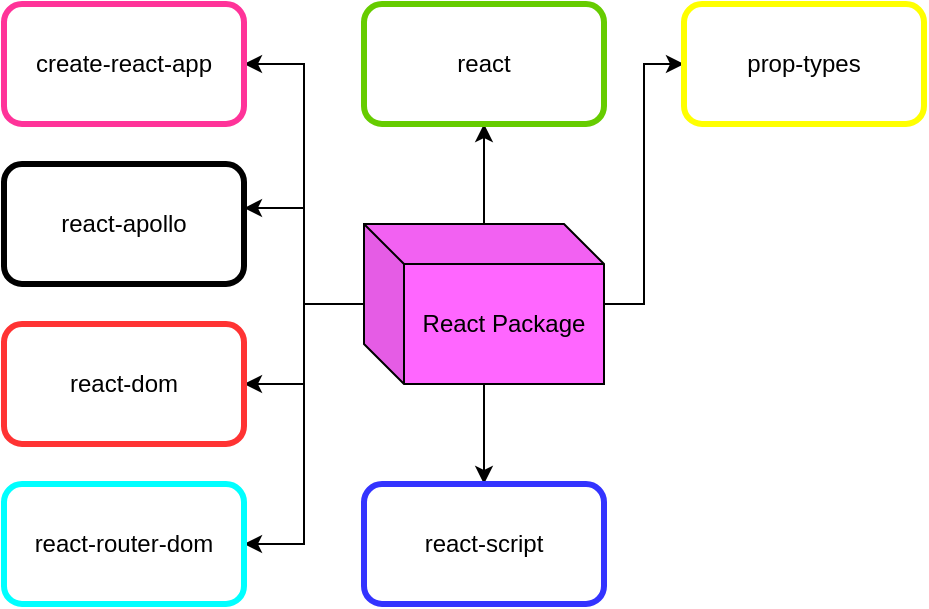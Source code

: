 <mxfile version="11.3.0" type="device" pages="1"><diagram id="9qxE9Vpkih5JBUwJnFIZ" name="Page-1"><mxGraphModel dx="838" dy="480" grid="1" gridSize="10" guides="1" tooltips="1" connect="1" arrows="1" fold="1" page="1" pageScale="1" pageWidth="850" pageHeight="1100" math="0" shadow="0"><root><mxCell id="0"/><mxCell id="1" parent="0"/><mxCell id="gQXJ9dcm-gTTewSv9lCE-8" style="edgeStyle=orthogonalEdgeStyle;rounded=0;orthogonalLoop=1;jettySize=auto;html=1;entryX=0.5;entryY=1;entryDx=0;entryDy=0;" parent="1" source="gQXJ9dcm-gTTewSv9lCE-1" target="gQXJ9dcm-gTTewSv9lCE-7" edge="1"><mxGeometry relative="1" as="geometry"/></mxCell><mxCell id="gQXJ9dcm-gTTewSv9lCE-9" style="edgeStyle=orthogonalEdgeStyle;rounded=0;orthogonalLoop=1;jettySize=auto;html=1;" parent="1" source="gQXJ9dcm-gTTewSv9lCE-1" target="gQXJ9dcm-gTTewSv9lCE-6" edge="1"><mxGeometry relative="1" as="geometry"/></mxCell><mxCell id="gQXJ9dcm-gTTewSv9lCE-10" style="edgeStyle=orthogonalEdgeStyle;rounded=0;orthogonalLoop=1;jettySize=auto;html=1;entryX=1;entryY=0.5;entryDx=0;entryDy=0;" parent="1" source="gQXJ9dcm-gTTewSv9lCE-1" target="gQXJ9dcm-gTTewSv9lCE-2" edge="1"><mxGeometry relative="1" as="geometry"/></mxCell><mxCell id="gQXJ9dcm-gTTewSv9lCE-11" style="edgeStyle=orthogonalEdgeStyle;rounded=0;orthogonalLoop=1;jettySize=auto;html=1;entryX=1;entryY=0.367;entryDx=0;entryDy=0;entryPerimeter=0;" parent="1" source="gQXJ9dcm-gTTewSv9lCE-1" target="gQXJ9dcm-gTTewSv9lCE-5" edge="1"><mxGeometry relative="1" as="geometry"/></mxCell><mxCell id="gQXJ9dcm-gTTewSv9lCE-12" style="edgeStyle=orthogonalEdgeStyle;rounded=0;orthogonalLoop=1;jettySize=auto;html=1;entryX=1;entryY=0.5;entryDx=0;entryDy=0;" parent="1" source="gQXJ9dcm-gTTewSv9lCE-1" target="gQXJ9dcm-gTTewSv9lCE-4" edge="1"><mxGeometry relative="1" as="geometry"/></mxCell><mxCell id="gQXJ9dcm-gTTewSv9lCE-13" style="edgeStyle=orthogonalEdgeStyle;rounded=0;orthogonalLoop=1;jettySize=auto;html=1;entryX=1;entryY=0.5;entryDx=0;entryDy=0;" parent="1" source="gQXJ9dcm-gTTewSv9lCE-1" target="gQXJ9dcm-gTTewSv9lCE-3" edge="1"><mxGeometry relative="1" as="geometry"/></mxCell><mxCell id="LuHWvXNvkMIor4XyjAt8-2" style="edgeStyle=orthogonalEdgeStyle;rounded=0;orthogonalLoop=1;jettySize=auto;html=1;entryX=0;entryY=0.5;entryDx=0;entryDy=0;" edge="1" parent="1" source="gQXJ9dcm-gTTewSv9lCE-1" target="LuHWvXNvkMIor4XyjAt8-1"><mxGeometry relative="1" as="geometry"/></mxCell><mxCell id="gQXJ9dcm-gTTewSv9lCE-1" value="React Package" style="shape=cube;whiteSpace=wrap;html=1;boundedLbl=1;backgroundOutline=1;darkOpacity=0.05;darkOpacity2=0.1;fillColor=#FF66FF;" parent="1" vertex="1"><mxGeometry x="330" y="320" width="120" height="80" as="geometry"/></mxCell><mxCell id="gQXJ9dcm-gTTewSv9lCE-2" value="create-react-app" style="rounded=1;whiteSpace=wrap;html=1;strokeWidth=3;strokeColor=#FF3399;" parent="1" vertex="1"><mxGeometry x="150" y="210" width="120" height="60" as="geometry"/></mxCell><mxCell id="gQXJ9dcm-gTTewSv9lCE-3" value="react-router-dom" style="rounded=1;whiteSpace=wrap;html=1;strokeWidth=3;fillColor=#ffffff;strokeColor=#00FFFF;" parent="1" vertex="1"><mxGeometry x="150" y="450" width="120" height="60" as="geometry"/></mxCell><mxCell id="gQXJ9dcm-gTTewSv9lCE-4" value="react-dom" style="rounded=1;whiteSpace=wrap;html=1;strokeWidth=3;strokeColor=#FF3333;" parent="1" vertex="1"><mxGeometry x="150" y="370" width="120" height="60" as="geometry"/></mxCell><mxCell id="gQXJ9dcm-gTTewSv9lCE-5" value="react-apollo" style="rounded=1;whiteSpace=wrap;html=1;strokeWidth=3;" parent="1" vertex="1"><mxGeometry x="150" y="290" width="120" height="60" as="geometry"/></mxCell><mxCell id="gQXJ9dcm-gTTewSv9lCE-6" value="react-script" style="rounded=1;whiteSpace=wrap;html=1;strokeWidth=3;strokeColor=#3333FF;" parent="1" vertex="1"><mxGeometry x="330" y="450" width="120" height="60" as="geometry"/></mxCell><mxCell id="gQXJ9dcm-gTTewSv9lCE-7" value="react" style="rounded=1;whiteSpace=wrap;html=1;strokeWidth=3;strokeColor=#66CC00;" parent="1" vertex="1"><mxGeometry x="330" y="210" width="120" height="60" as="geometry"/></mxCell><mxCell id="LuHWvXNvkMIor4XyjAt8-1" value="prop-types" style="rounded=1;whiteSpace=wrap;html=1;strokeWidth=3;strokeColor=#FFFF00;" vertex="1" parent="1"><mxGeometry x="490" y="210" width="120" height="60" as="geometry"/></mxCell></root></mxGraphModel></diagram></mxfile>